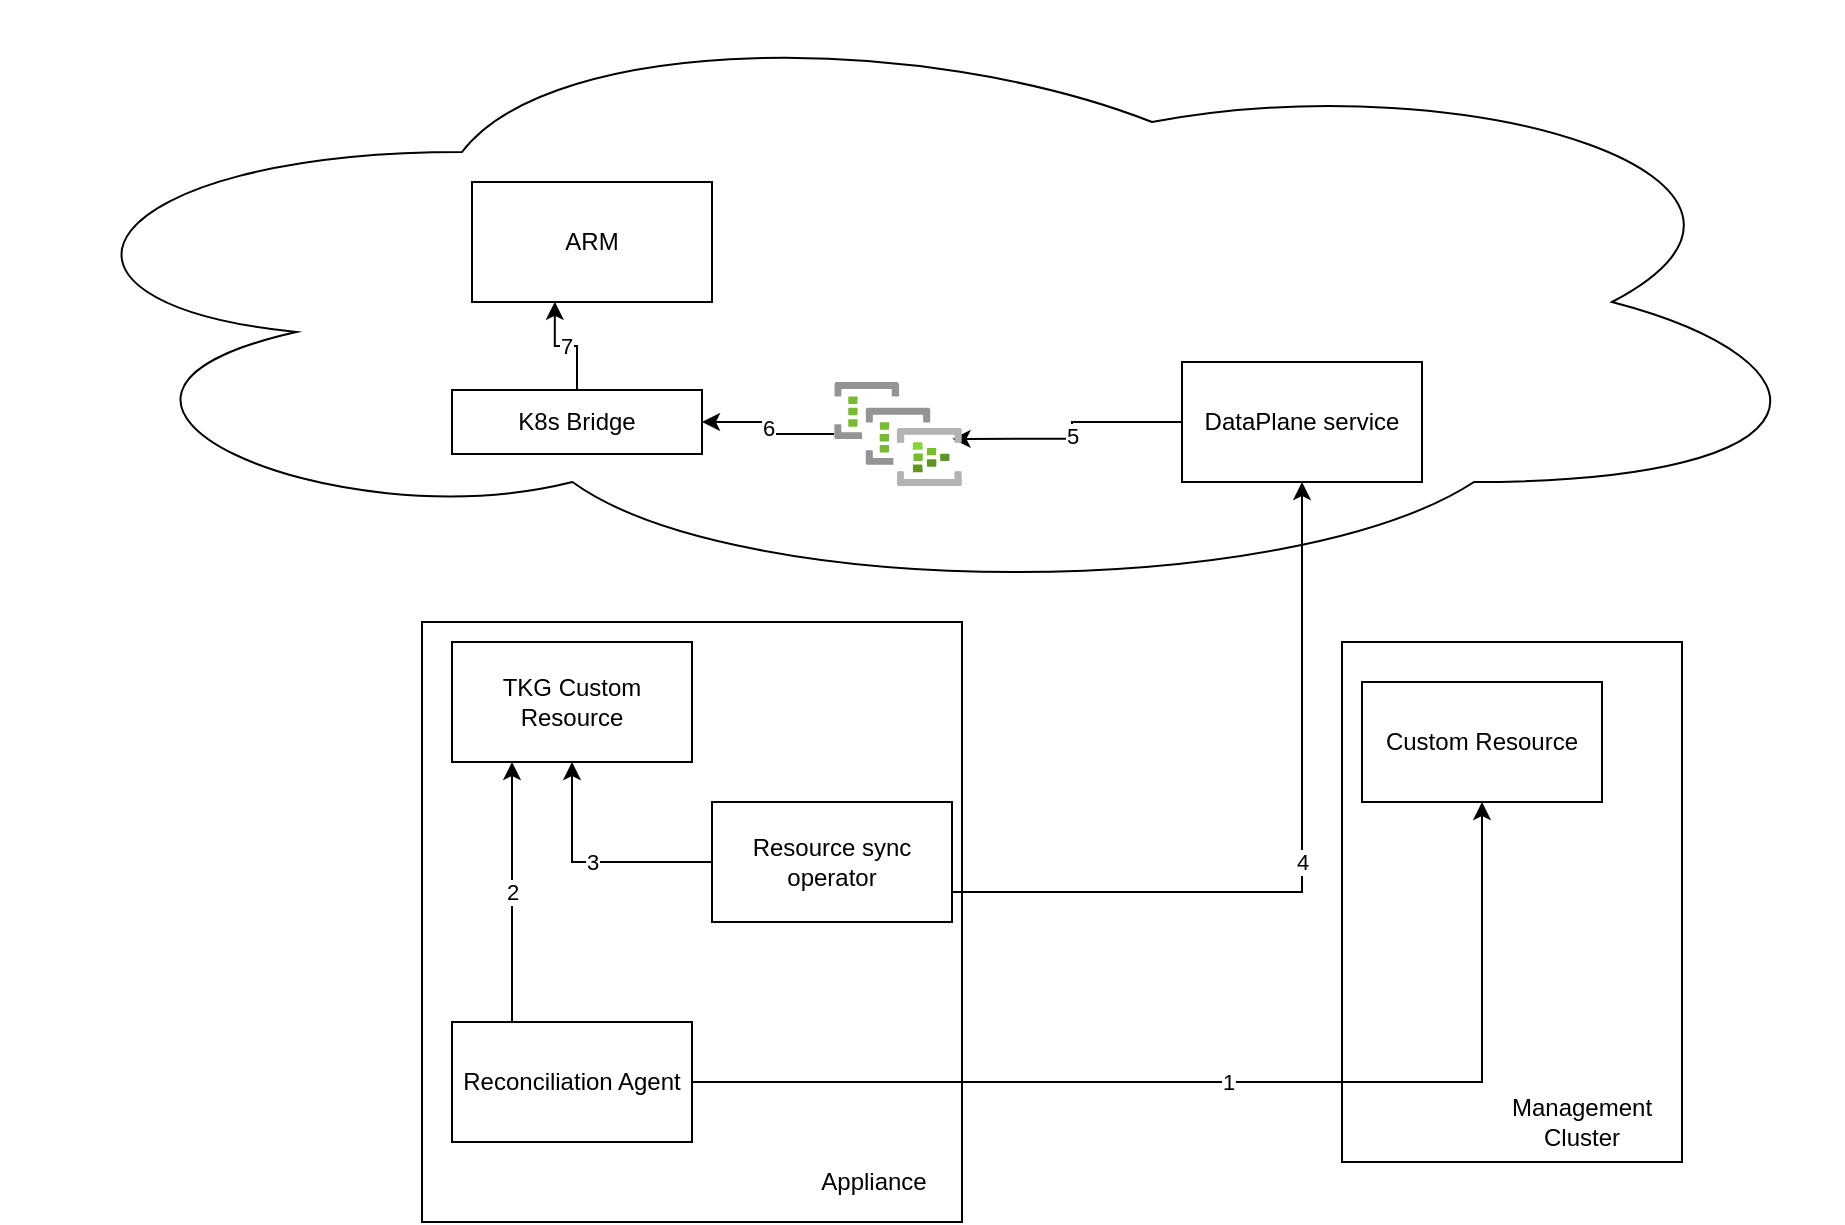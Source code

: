 <mxfile version="14.9.0" type="github">
  <diagram id="EU1cBfMbXQIQ6rzQxwds" name="Page-1">
    <mxGraphModel dx="1779" dy="577" grid="1" gridSize="10" guides="1" tooltips="1" connect="1" arrows="1" fold="1" page="1" pageScale="1" pageWidth="850" pageHeight="1100" math="0" shadow="0">
      <root>
        <mxCell id="0" />
        <mxCell id="1" parent="0" />
        <mxCell id="eSh0U1_WUBTaR2EsjFRE-1" value="" style="rounded=0;whiteSpace=wrap;html=1;" vertex="1" parent="1">
          <mxGeometry x="190" y="320" width="270" height="300" as="geometry" />
        </mxCell>
        <mxCell id="eSh0U1_WUBTaR2EsjFRE-2" value="TKG Custom Resource" style="rounded=0;whiteSpace=wrap;html=1;" vertex="1" parent="1">
          <mxGeometry x="205" y="330" width="120" height="60" as="geometry" />
        </mxCell>
        <mxCell id="eSh0U1_WUBTaR2EsjFRE-5" value="2" style="edgeStyle=none;rounded=0;orthogonalLoop=1;jettySize=auto;html=1;exitX=0.25;exitY=0;exitDx=0;exitDy=0;entryX=0.25;entryY=1;entryDx=0;entryDy=0;" edge="1" parent="1" source="eSh0U1_WUBTaR2EsjFRE-3" target="eSh0U1_WUBTaR2EsjFRE-2">
          <mxGeometry relative="1" as="geometry" />
        </mxCell>
        <mxCell id="eSh0U1_WUBTaR2EsjFRE-3" value="Reconciliation Agent" style="rounded=0;whiteSpace=wrap;html=1;" vertex="1" parent="1">
          <mxGeometry x="205" y="520" width="120" height="60" as="geometry" />
        </mxCell>
        <mxCell id="eSh0U1_WUBTaR2EsjFRE-18" value="3" style="edgeStyle=orthogonalEdgeStyle;rounded=0;orthogonalLoop=1;jettySize=auto;html=1;exitX=0;exitY=0.5;exitDx=0;exitDy=0;" edge="1" parent="1" source="eSh0U1_WUBTaR2EsjFRE-4" target="eSh0U1_WUBTaR2EsjFRE-2">
          <mxGeometry relative="1" as="geometry" />
        </mxCell>
        <mxCell id="eSh0U1_WUBTaR2EsjFRE-4" value="Resource sync operator" style="rounded=0;whiteSpace=wrap;html=1;" vertex="1" parent="1">
          <mxGeometry x="335" y="410" width="120" height="60" as="geometry" />
        </mxCell>
        <mxCell id="eSh0U1_WUBTaR2EsjFRE-7" value="" style="ellipse;shape=cloud;whiteSpace=wrap;html=1;" vertex="1" parent="1">
          <mxGeometry x="-20" y="10" width="920" height="300" as="geometry" />
        </mxCell>
        <mxCell id="eSh0U1_WUBTaR2EsjFRE-13" value="4" style="edgeStyle=orthogonalEdgeStyle;rounded=0;orthogonalLoop=1;jettySize=auto;html=1;exitX=1;exitY=0.75;exitDx=0;exitDy=0;entryX=0.5;entryY=1;entryDx=0;entryDy=0;" edge="1" parent="1" source="eSh0U1_WUBTaR2EsjFRE-4" target="eSh0U1_WUBTaR2EsjFRE-8">
          <mxGeometry relative="1" as="geometry" />
        </mxCell>
        <mxCell id="eSh0U1_WUBTaR2EsjFRE-14" value="5" style="edgeStyle=orthogonalEdgeStyle;rounded=0;orthogonalLoop=1;jettySize=auto;html=1;exitX=0;exitY=0.5;exitDx=0;exitDy=0;entryX=0.926;entryY=0.547;entryDx=0;entryDy=0;entryPerimeter=0;" edge="1" parent="1" source="eSh0U1_WUBTaR2EsjFRE-8" target="eSh0U1_WUBTaR2EsjFRE-9">
          <mxGeometry relative="1" as="geometry" />
        </mxCell>
        <mxCell id="eSh0U1_WUBTaR2EsjFRE-8" value="DataPlane service" style="rounded=0;whiteSpace=wrap;html=1;" vertex="1" parent="1">
          <mxGeometry x="570" y="190" width="120" height="60" as="geometry" />
        </mxCell>
        <mxCell id="eSh0U1_WUBTaR2EsjFRE-15" value="6" style="edgeStyle=orthogonalEdgeStyle;rounded=0;orthogonalLoop=1;jettySize=auto;html=1;" edge="1" parent="1" source="eSh0U1_WUBTaR2EsjFRE-9" target="eSh0U1_WUBTaR2EsjFRE-10">
          <mxGeometry relative="1" as="geometry" />
        </mxCell>
        <mxCell id="eSh0U1_WUBTaR2EsjFRE-9" value="" style="aspect=fixed;html=1;points=[];align=center;image;fontSize=12;image=img/lib/azure2/analytics/Event_Hub_Clusters.svg;" vertex="1" parent="1">
          <mxGeometry x="396" y="200" width="64" height="52" as="geometry" />
        </mxCell>
        <mxCell id="eSh0U1_WUBTaR2EsjFRE-26" value="7" style="edgeStyle=orthogonalEdgeStyle;rounded=0;orthogonalLoop=1;jettySize=auto;html=1;exitX=0.5;exitY=0;exitDx=0;exitDy=0;entryX=0.345;entryY=0.998;entryDx=0;entryDy=0;entryPerimeter=0;" edge="1" parent="1" source="eSh0U1_WUBTaR2EsjFRE-10" target="eSh0U1_WUBTaR2EsjFRE-25">
          <mxGeometry relative="1" as="geometry" />
        </mxCell>
        <mxCell id="eSh0U1_WUBTaR2EsjFRE-10" value="K8s Bridge" style="rounded=0;whiteSpace=wrap;html=1;" vertex="1" parent="1">
          <mxGeometry x="205" y="204" width="125" height="32" as="geometry" />
        </mxCell>
        <mxCell id="eSh0U1_WUBTaR2EsjFRE-19" value="Appliance" style="text;html=1;strokeColor=none;fillColor=none;align=center;verticalAlign=middle;whiteSpace=wrap;rounded=0;" vertex="1" parent="1">
          <mxGeometry x="396" y="590" width="40" height="20" as="geometry" />
        </mxCell>
        <mxCell id="eSh0U1_WUBTaR2EsjFRE-20" value="" style="rounded=0;whiteSpace=wrap;html=1;" vertex="1" parent="1">
          <mxGeometry x="650" y="330" width="170" height="260" as="geometry" />
        </mxCell>
        <mxCell id="eSh0U1_WUBTaR2EsjFRE-21" value="Management Cluster" style="text;html=1;strokeColor=none;fillColor=none;align=center;verticalAlign=middle;whiteSpace=wrap;rounded=0;" vertex="1" parent="1">
          <mxGeometry x="750" y="560" width="40" height="20" as="geometry" />
        </mxCell>
        <mxCell id="eSh0U1_WUBTaR2EsjFRE-24" value="1" style="edgeStyle=orthogonalEdgeStyle;rounded=0;orthogonalLoop=1;jettySize=auto;html=1;exitX=1;exitY=0.5;exitDx=0;exitDy=0;entryX=0.5;entryY=1;entryDx=0;entryDy=0;" edge="1" parent="1" source="eSh0U1_WUBTaR2EsjFRE-3" target="eSh0U1_WUBTaR2EsjFRE-22">
          <mxGeometry relative="1" as="geometry" />
        </mxCell>
        <mxCell id="eSh0U1_WUBTaR2EsjFRE-22" value="Custom Resource" style="rounded=0;whiteSpace=wrap;html=1;" vertex="1" parent="1">
          <mxGeometry x="660" y="350" width="120" height="60" as="geometry" />
        </mxCell>
        <mxCell id="eSh0U1_WUBTaR2EsjFRE-25" value="ARM" style="rounded=0;whiteSpace=wrap;html=1;" vertex="1" parent="1">
          <mxGeometry x="215" y="100" width="120" height="60" as="geometry" />
        </mxCell>
      </root>
    </mxGraphModel>
  </diagram>
</mxfile>
